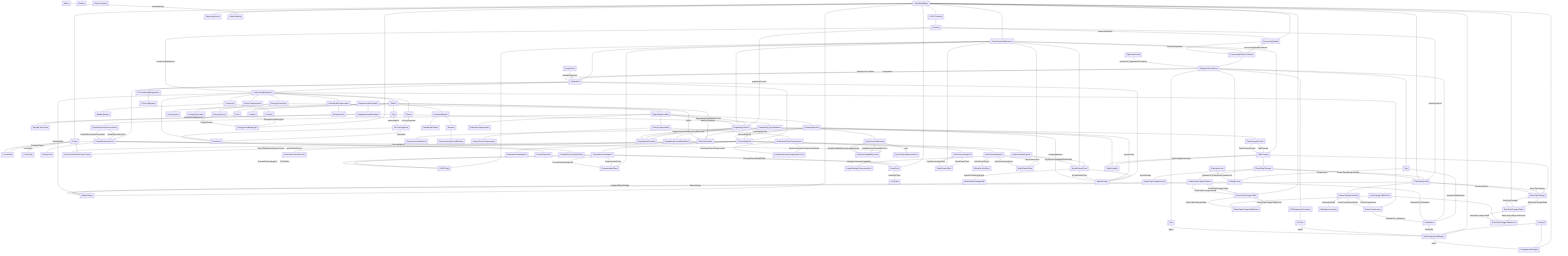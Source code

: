 flowchart TD
dtmi:digitaltwins:ngsi_ld:cim:energy:ACDCTerminal:1@{ shape: subproc, label: "ACDCTerminal"}
click dtmi:digitaltwins:ngsi_ld:cim:energy:ACDCTerminal:1 call getEntity()
dtmi:digitaltwins:ngsi_ld:cim:energy:IdentifiedObject:1 ---  dtmi:digitaltwins:ngsi_ld:cim:energy:ACDCTerminal:1
dtmi:digitaltwins:ngsi_ld:cim:energy:BaseVoltage:1@{ shape: subproc, label: "BaseVoltage"}
click dtmi:digitaltwins:ngsi_ld:cim:energy:BaseVoltage:1 call getEntity()
dtmi:digitaltwins:ngsi_ld:cim:energy:IdentifiedObject:1 ---  dtmi:digitaltwins:ngsi_ld:cim:energy:BaseVoltage:1
dtmi:digitaltwins:ngsi_ld:cim:energy:BasicIntervalSchedule:1@{ shape: subproc, label: "BasicIntervalSchedule"}
click dtmi:digitaltwins:ngsi_ld:cim:energy:BasicIntervalSchedule:1 call getEntity()
dtmi:digitaltwins:ngsi_ld:cim:energy:Bay:1 --- |VoltageLevel| dtmi:digitaltwins:ngsi_ld:cim:energy:VoltageLevel:1
dtmi:digitaltwins:ngsi_ld:cim:energy:Bay:1 --- |memberOfSubstation| dtmi:digitaltwins:ngsi_ld:cim:energy:Substation:1
dtmi:digitaltwins:ngsi_ld:cim:energy:Bay:1@{ shape: subproc, label: "Bay"}
click dtmi:digitaltwins:ngsi_ld:cim:energy:Bay:1 call getEntity()
dtmi:digitaltwins:ngsi_ld:cim:energy:EquipmentContainer:1 ---  dtmi:digitaltwins:ngsi_ld:cim:energy:Bay:1
dtmi:digitaltwins:ngsi_ld:cim:energy:ConductingEquipment:1 --- |BaseVoltage| dtmi:digitaltwins:ngsi_ld:cim:energy:BaseVoltage:1
dtmi:digitaltwins:ngsi_ld:cim:energy:ConductingEquipment:1@{ shape: subproc, label: "ConductingEquipment"}
click dtmi:digitaltwins:ngsi_ld:cim:energy:ConductingEquipment:1 call getEntity()
dtmi:digitaltwins:ngsi_ld:cim:energy:Equipment:1 ---  dtmi:digitaltwins:ngsi_ld:cim:energy:ConductingEquipment:1
dtmi:digitaltwins:ngsi_ld:cim:energy:ConnectivityNode:1 --- |ConnectivityNodeContainer| dtmi:digitaltwins:ngsi_ld:cim:energy:ConnectivityNodeContainer:1
dtmi:digitaltwins:ngsi_ld:cim:energy:ConnectivityNode:1@{ shape: subproc, label: "ConnectivityNode"}
click dtmi:digitaltwins:ngsi_ld:cim:energy:ConnectivityNode:1 call getEntity()
dtmi:digitaltwins:ngsi_ld:cim:energy:IdentifiedObject:1 ---  dtmi:digitaltwins:ngsi_ld:cim:energy:ConnectivityNode:1
dtmi:digitaltwins:ngsi_ld:cim:energy:ConnectivityNodeContainer:1 --- |ConnectivityNodes| dtmi:digitaltwins:ngsi_ld:cim:energy:ConnectivityNode:1
dtmi:digitaltwins:ngsi_ld:cim:energy:ConnectivityNodeContainer:1@{ shape: subproc, label: "ConnectivityNodeContainer"}
click dtmi:digitaltwins:ngsi_ld:cim:energy:ConnectivityNodeContainer:1 call getEntity()
dtmi:digitaltwins:ngsi_ld:cim:energy:PowerSystemResource:1 ---  dtmi:digitaltwins:ngsi_ld:cim:energy:ConnectivityNodeContainer:1
dtmi:digitaltwins:ngsi_ld:cim:energy:Curve:1 --- |CurveDatas| dtmi:digitaltwins:ngsi_ld:cim:energy:CurveData:1
dtmi:digitaltwins:ngsi_ld:cim:energy:Curve:1 --- |curveStyle| dtmi:digitaltwins:ngsi_ld:cim:energy:CurveStyle:1
dtmi:digitaltwins:ngsi_ld:cim:energy:Curve:1@{ shape: subproc, label: "Curve"}
click dtmi:digitaltwins:ngsi_ld:cim:energy:Curve:1 call getEntity()
dtmi:digitaltwins:ngsi_ld:cim:energy:IdentifiedObject:1 ---  dtmi:digitaltwins:ngsi_ld:cim:energy:Curve:1
dtmi:digitaltwins:ngsi_ld:cim:energy:CurveData:1 --- |Curve| dtmi:digitaltwins:ngsi_ld:cim:energy:Curve:1
dtmi:digitaltwins:ngsi_ld:cim:energy:CurveData:1@{ shape: subproc, label: "CurveData"}
click dtmi:digitaltwins:ngsi_ld:cim:energy:CurveData:1 call getEntity()
dtmi:digitaltwins:ngsi_ld:cim:energy:CurveStyle:1@{ shape: subproc, label: "CurveStyle"}
click dtmi:digitaltwins:ngsi_ld:cim:energy:CurveStyle:1 call getEntity()
dtmi:digitaltwins:ngsi_ld:cim:energy:Equipment:1 --- |EquipmentContainer| dtmi:digitaltwins:ngsi_ld:cim:energy:EquipmentContainer:1
dtmi:digitaltwins:ngsi_ld:cim:energy:Equipment:1@{ shape: subproc, label: "Equipment"}
click dtmi:digitaltwins:ngsi_ld:cim:energy:Equipment:1 call getEntity()
dtmi:digitaltwins:ngsi_ld:cim:energy:PowerSystemResource:1 ---  dtmi:digitaltwins:ngsi_ld:cim:energy:Equipment:1
dtmi:digitaltwins:ngsi_ld:cim:energy:EquipmentContainer:1 --- |Equipments| dtmi:digitaltwins:ngsi_ld:cim:energy:Equipment:1
dtmi:digitaltwins:ngsi_ld:cim:energy:EquipmentContainer:1@{ shape: subproc, label: "EquipmentContainer"}
click dtmi:digitaltwins:ngsi_ld:cim:energy:EquipmentContainer:1 call getEntity()
dtmi:digitaltwins:ngsi_ld:cim:energy:ConnectivityNodeContainer:1 ---  dtmi:digitaltwins:ngsi_ld:cim:energy:EquipmentContainer:1
dtmi:digitaltwins:ngsi_ld:cim:energy:GeographicalRegion:1@{ shape: subproc, label: "GeographicalRegion"}
click dtmi:digitaltwins:ngsi_ld:cim:energy:GeographicalRegion:1 call getEntity()
dtmi:digitaltwins:ngsi_ld:cim:energy:IdentifiedObject:1 ---  dtmi:digitaltwins:ngsi_ld:cim:energy:GeographicalRegion:1
dtmi:digitaltwins:ngsi_ld:cim:energy:Location:1 ---  dtmi:digitaltwins:ngsi_ld:cim:energy:GeographicalRegion:1
dtmi:digitaltwins:ngsi_ld:cim:energy:IdentifiedObject:1@{ shape: subproc, label: "IdentifiedObject"}
click dtmi:digitaltwins:ngsi_ld:cim:energy:IdentifiedObject:1 call getEntity()
dtmi:digitaltwins:ngsi_ld:cim:energy:Location:1@{ shape: subproc, label: "Location"}
click dtmi:digitaltwins:ngsi_ld:cim:energy:Location:1 call getEntity()
dtmi:digitaltwins:ngsi_ld:cim:energy:PowerSystemResource:1@{ shape: subproc, label: "PowerSystemResource"}
click dtmi:digitaltwins:ngsi_ld:cim:energy:PowerSystemResource:1 call getEntity()
dtmi:digitaltwins:ngsi_ld:cim:energy:IdentifiedObject:1 ---  dtmi:digitaltwins:ngsi_ld:cim:energy:PowerSystemResource:1
dtmi:digitaltwins:ngsi_ld:cim:energy:RegularIntervalSchedule:1 --- |TimePoints| dtmi:digitaltwins:ngsi_ld:cim:energy:RegularTimePoint:1
dtmi:digitaltwins:ngsi_ld:cim:energy:RegularIntervalSchedule:1@{ shape: subproc, label: "RegularIntervalSchedule"}
click dtmi:digitaltwins:ngsi_ld:cim:energy:RegularIntervalSchedule:1 call getEntity()
dtmi:digitaltwins:ngsi_ld:cim:energy:BasicIntervalSchedule:1 ---  dtmi:digitaltwins:ngsi_ld:cim:energy:RegularIntervalSchedule:1
dtmi:digitaltwins:ngsi_ld:cim:energy:RegularTimePoint:1 --- |IntervalSchedule| dtmi:digitaltwins:ngsi_ld:cim:energy:RegularIntervalSchedule:1
dtmi:digitaltwins:ngsi_ld:cim:energy:RegularTimePoint:1@{ shape: subproc, label: "RegularTimePoint"}
click dtmi:digitaltwins:ngsi_ld:cim:energy:RegularTimePoint:1 call getEntity()
dtmi:digitaltwins:ngsi_ld:cim:energy:ReportingGroup:1@{ shape: subproc, label: "ReportingGroup"}
click dtmi:digitaltwins:ngsi_ld:cim:energy:ReportingGroup:1 call getEntity()
dtmi:digitaltwins:ngsi_ld:cim:energy:IdentifiedObject:1 ---  dtmi:digitaltwins:ngsi_ld:cim:energy:ReportingGroup:1
dtmi:digitaltwins:ngsi_ld:cim:energy:SubGeographicalRegion:1 --- |withIn| dtmi:digitaltwins:ngsi_ld:cim:energy:GeographicalRegion:1
dtmi:digitaltwins:ngsi_ld:cim:energy:SubGeographicalRegion:1@{ shape: subproc, label: "SubGeographicalRegion"}
click dtmi:digitaltwins:ngsi_ld:cim:energy:SubGeographicalRegion:1 call getEntity()
dtmi:digitaltwins:ngsi_ld:cim:energy:IdentifiedObject:1 ---  dtmi:digitaltwins:ngsi_ld:cim:energy:SubGeographicalRegion:1
dtmi:digitaltwins:ngsi_ld:cim:energy:Location:1 ---  dtmi:digitaltwins:ngsi_ld:cim:energy:SubGeographicalRegion:1
dtmi:digitaltwins:ngsi_ld:cim:energy:Substation:1 --- |locatedAt| dtmi:digitaltwins:ngsi_ld:cim:energy:SubGeographicalRegion:1
dtmi:digitaltwins:ngsi_ld:cim:energy:Substation:1@{ shape: subproc, label: "Substation"}
click dtmi:digitaltwins:ngsi_ld:cim:energy:Substation:1 call getEntity()
dtmi:digitaltwins:ngsi_ld:cim:energy:EquipmentContainer:1 ---  dtmi:digitaltwins:ngsi_ld:cim:energy:Substation:1
dtmi:digitaltwins:ngsi_ld:cim:energy:Terminal:1 --- |conductingEquipment| dtmi:digitaltwins:ngsi_ld:cim:energy:ConductingEquipment:1
dtmi:digitaltwins:ngsi_ld:cim:energy:Terminal:1 --- |connectivityNode| dtmi:digitaltwins:ngsi_ld:cim:energy:ConnectivityNode:1
dtmi:digitaltwins:ngsi_ld:cim:energy:Terminal:1 --- |regulatingControl| dtmi:digitaltwins:ngsi_ld:cim:energy:RegulatingControl:1
dtmi:digitaltwins:ngsi_ld:cim:energy:Terminal:1 --- |transformerEnd| dtmi:digitaltwins:ngsi_ld:cim:energy:TransformerEnd:1
dtmi:digitaltwins:ngsi_ld:cim:energy:Terminal:1@{ shape: subproc, label: "Terminal"}
click dtmi:digitaltwins:ngsi_ld:cim:energy:Terminal:1 call getEntity()
dtmi:digitaltwins:ngsi_ld:cim:energy:ACDCTerminal:1 ---  dtmi:digitaltwins:ngsi_ld:cim:energy:Terminal:1
dtmi:digitaltwins:ngsi_ld:cim:energy:VoltageLevel:1 --- |assignedBaseVoltage| dtmi:digitaltwins:ngsi_ld:cim:energy:BaseVoltage:1
dtmi:digitaltwins:ngsi_ld:cim:energy:VoltageLevel:1 --- |MemberOf_Substation| dtmi:digitaltwins:ngsi_ld:cim:energy:Substation:1
dtmi:digitaltwins:ngsi_ld:cim:energy:VoltageLevel:1@{ shape: subproc, label: "VoltageLevel"}
click dtmi:digitaltwins:ngsi_ld:cim:energy:VoltageLevel:1 call getEntity()
dtmi:digitaltwins:ngsi_ld:cim:energy:EquipmentContainer:1 ---  dtmi:digitaltwins:ngsi_ld:cim:energy:VoltageLevel:1
dtmi:digitaltwins:ngsi_ld:cim:energy:BatteryUnit:1@{ shape: subproc, label: "BatteryUnit"}
click dtmi:digitaltwins:ngsi_ld:cim:energy:BatteryUnit:1 call getEntity()
dtmi:digitaltwins:ngsi_ld:cim:energy:PowerElectronicsUnit:1 ---  dtmi:digitaltwins:ngsi_ld:cim:energy:BatteryUnit:1
dtmi:digitaltwins:ngsi_ld:cim:energy:CAESPlant:1 --- |ThermalGeneratingUnit| dtmi:digitaltwins:ngsi_ld:cim:energy:ThermalGeneratingUnit:1
dtmi:digitaltwins:ngsi_ld:cim:energy:CAESPlant:1@{ shape: subproc, label: "CAESPlant"}
click dtmi:digitaltwins:ngsi_ld:cim:energy:CAESPlant:1 call getEntity()
dtmi:digitaltwins:ngsi_ld:cim:energy:PowerSystemResource:1 ---  dtmi:digitaltwins:ngsi_ld:cim:energy:CAESPlant:1
dtmi:digitaltwins:ngsi_ld:cim:energy:CogenerationPlant:1 --- |ThermalGeneratingUnits| dtmi:digitaltwins:ngsi_ld:cim:energy:ThermalGeneratingUnit:1
dtmi:digitaltwins:ngsi_ld:cim:energy:CogenerationPlant:1@{ shape: subproc, label: "CogenerationPlant"}
click dtmi:digitaltwins:ngsi_ld:cim:energy:CogenerationPlant:1 call getEntity()
dtmi:digitaltwins:ngsi_ld:cim:energy:PowerSystemResource:1 ---  dtmi:digitaltwins:ngsi_ld:cim:energy:CogenerationPlant:1
dtmi:digitaltwins:ngsi_ld:cim:energy:FossilFuel:1 --- |ThermalGeneratingUnit| dtmi:digitaltwins:ngsi_ld:cim:energy:ThermalGeneratingUnit:1
dtmi:digitaltwins:ngsi_ld:cim:energy:FossilFuel:1 --- |fossilFuelType| dtmi:digitaltwins:ngsi_ld:cim:energy:FuelType:1
dtmi:digitaltwins:ngsi_ld:cim:energy:FossilFuel:1@{ shape: subproc, label: "FossilFuel"}
click dtmi:digitaltwins:ngsi_ld:cim:energy:FossilFuel:1 call getEntity()
dtmi:digitaltwins:ngsi_ld:cim:energy:IdentifiedObject:1 ---  dtmi:digitaltwins:ngsi_ld:cim:energy:FossilFuel:1
dtmi:digitaltwins:ngsi_ld:cim:energy:FuelType:1@{ shape: subproc, label: "FuelType"}
click dtmi:digitaltwins:ngsi_ld:cim:energy:FuelType:1 call getEntity()
dtmi:digitaltwins:ngsi_ld:cim:energy:GeneratingUnit:1 --- |GrossToNetActivePowerCurves| dtmi:digitaltwins:ngsi_ld:cim:energy:GrossToNetActivePowerCurve:1
dtmi:digitaltwins:ngsi_ld:cim:energy:GeneratingUnit:1 --- |RotatingMachine| dtmi:digitaltwins:ngsi_ld:cim:energy:RotatingMachine:1
dtmi:digitaltwins:ngsi_ld:cim:energy:GeneratingUnit:1 --- |genControlSource| dtmi:digitaltwins:ngsi_ld:cim:energy:GeneratorControlSource:1
dtmi:digitaltwins:ngsi_ld:cim:energy:GeneratingUnit:1@{ shape: subproc, label: "GeneratingUnit"}
click dtmi:digitaltwins:ngsi_ld:cim:energy:GeneratingUnit:1 call getEntity()
dtmi:digitaltwins:ngsi_ld:cim:energy:Equipment:1 ---  dtmi:digitaltwins:ngsi_ld:cim:energy:GeneratingUnit:1
dtmi:digitaltwins:ngsi_ld:cim:energy:GeneratorControlSource:1@{ shape: subproc, label: "GeneratorControlSource"}
click dtmi:digitaltwins:ngsi_ld:cim:energy:GeneratorControlSource:1 call getEntity()
dtmi:digitaltwins:ngsi_ld:cim:energy:GrossToNetActivePowerCurve:1 --- |GeneratingUnit| dtmi:digitaltwins:ngsi_ld:cim:energy:GeneratingUnit:1
dtmi:digitaltwins:ngsi_ld:cim:energy:GrossToNetActivePowerCurve:1@{ shape: subproc, label: "GrossToNetActivePowerCurve"}
click dtmi:digitaltwins:ngsi_ld:cim:energy:GrossToNetActivePowerCurve:1 call getEntity()
dtmi:digitaltwins:ngsi_ld:cim:energy:Curve:1 ---  dtmi:digitaltwins:ngsi_ld:cim:energy:GrossToNetActivePowerCurve:1
dtmi:digitaltwins:ngsi_ld:cim:energy:HydroEnergyConversionKind:1@{ shape: subproc, label: "HydroEnergyConversionKind"}
click dtmi:digitaltwins:ngsi_ld:cim:energy:HydroEnergyConversionKind:1 call getEntity()
dtmi:digitaltwins:ngsi_ld:cim:energy:HydroGeneratingUnit:1 --- |HydroPowerPlant| dtmi:digitaltwins:ngsi_ld:cim:energy:HydroPowerPlant:1
dtmi:digitaltwins:ngsi_ld:cim:energy:HydroGeneratingUnit:1 --- |energyConversionCapability| dtmi:digitaltwins:ngsi_ld:cim:energy:HydroEnergyConversionKind:1
dtmi:digitaltwins:ngsi_ld:cim:energy:HydroGeneratingUnit:1@{ shape: subproc, label: "HydroGeneratingUnit"}
click dtmi:digitaltwins:ngsi_ld:cim:energy:HydroGeneratingUnit:1 call getEntity()
dtmi:digitaltwins:ngsi_ld:cim:energy:GeneratingUnit:1 ---  dtmi:digitaltwins:ngsi_ld:cim:energy:HydroGeneratingUnit:1
dtmi:digitaltwins:ngsi_ld:cim:energy:HydroPlantStorageKind:1@{ shape: subproc, label: "HydroPlantStorageKind"}
click dtmi:digitaltwins:ngsi_ld:cim:energy:HydroPlantStorageKind:1 call getEntity()
dtmi:digitaltwins:ngsi_ld:cim:energy:HydroPowerPlant:1 --- |HydroGeneratingUnits| dtmi:digitaltwins:ngsi_ld:cim:energy:HydroGeneratingUnit:1
dtmi:digitaltwins:ngsi_ld:cim:energy:HydroPowerPlant:1 --- |HydroPumps| dtmi:digitaltwins:ngsi_ld:cim:energy:HydroPump:1
dtmi:digitaltwins:ngsi_ld:cim:energy:HydroPowerPlant:1 --- |hydroPlantStorageType| dtmi:digitaltwins:ngsi_ld:cim:energy:HydroPlantStorageKind:1
dtmi:digitaltwins:ngsi_ld:cim:energy:HydroPowerPlant:1@{ shape: subproc, label: "HydroPowerPlant"}
click dtmi:digitaltwins:ngsi_ld:cim:energy:HydroPowerPlant:1 call getEntity()
dtmi:digitaltwins:ngsi_ld:cim:energy:PowerSystemResource:1 ---  dtmi:digitaltwins:ngsi_ld:cim:energy:HydroPowerPlant:1
dtmi:digitaltwins:ngsi_ld:cim:energy:HydroPump:1 --- |HydroPowerPlant| dtmi:digitaltwins:ngsi_ld:cim:energy:HydroPowerPlant:1
dtmi:digitaltwins:ngsi_ld:cim:energy:HydroPump:1 --- |RotatingMachine| dtmi:digitaltwins:ngsi_ld:cim:energy:RotatingMachine:1
dtmi:digitaltwins:ngsi_ld:cim:energy:HydroPump:1@{ shape: subproc, label: "HydroPump"}
click dtmi:digitaltwins:ngsi_ld:cim:energy:HydroPump:1 call getEntity()
dtmi:digitaltwins:ngsi_ld:cim:energy:Equipment:1 ---  dtmi:digitaltwins:ngsi_ld:cim:energy:HydroPump:1
dtmi:digitaltwins:ngsi_ld:cim:energy:NuclearGeneratingUnit:1@{ shape: subproc, label: "NuclearGeneratingUnit"}
click dtmi:digitaltwins:ngsi_ld:cim:energy:NuclearGeneratingUnit:1 call getEntity()
dtmi:digitaltwins:ngsi_ld:cim:energy:GeneratingUnit:1 ---  dtmi:digitaltwins:ngsi_ld:cim:energy:NuclearGeneratingUnit:1
dtmi:digitaltwins:ngsi_ld:cim:energy:PhotoVoltaicUnit:1@{ shape: subproc, label: "PhotoVoltaicUnit"}
click dtmi:digitaltwins:ngsi_ld:cim:energy:PhotoVoltaicUnit:1 call getEntity()
dtmi:digitaltwins:ngsi_ld:cim:energy:PowerElectronicsUnit:1 ---  dtmi:digitaltwins:ngsi_ld:cim:energy:PhotoVoltaicUnit:1
dtmi:digitaltwins:ngsi_ld:cim:energy:PowerElectronicsUnit:1 --- |PowerElectronicsConnection| dtmi:digitaltwins:ngsi_ld:cim:energy:PowerElectronicsConnection:1
dtmi:digitaltwins:ngsi_ld:cim:energy:PowerElectronicsUnit:1@{ shape: subproc, label: "PowerElectronicsUnit"}
click dtmi:digitaltwins:ngsi_ld:cim:energy:PowerElectronicsUnit:1 call getEntity()
dtmi:digitaltwins:ngsi_ld:cim:energy:Equipment:1 ---  dtmi:digitaltwins:ngsi_ld:cim:energy:PowerElectronicsUnit:1
dtmi:digitaltwins:ngsi_ld:cim:energy:PowerElectronicsWindUnit:1@{ shape: subproc, label: "PowerElectronicsWindUnit"}
click dtmi:digitaltwins:ngsi_ld:cim:energy:PowerElectronicsWindUnit:1 call getEntity()
dtmi:digitaltwins:ngsi_ld:cim:energy:PowerElectronicsUnit:1 ---  dtmi:digitaltwins:ngsi_ld:cim:energy:PowerElectronicsWindUnit:1
dtmi:digitaltwins:ngsi_ld:cim:energy:SolarGeneratingUnit:1 --- |SolarPowerPlant| dtmi:digitaltwins:ngsi_ld:cim:energy:SolarPowerPlant:1
dtmi:digitaltwins:ngsi_ld:cim:energy:SolarGeneratingUnit:1@{ shape: subproc, label: "SolarGeneratingUnit"}
click dtmi:digitaltwins:ngsi_ld:cim:energy:SolarGeneratingUnit:1 call getEntity()
dtmi:digitaltwins:ngsi_ld:cim:energy:GeneratingUnit:1 ---  dtmi:digitaltwins:ngsi_ld:cim:energy:SolarGeneratingUnit:1
dtmi:digitaltwins:ngsi_ld:cim:energy:SolarPowerPlant:1 --- |SolarGeneratingUnits| dtmi:digitaltwins:ngsi_ld:cim:energy:SolarGeneratingUnit:1
dtmi:digitaltwins:ngsi_ld:cim:energy:SolarPowerPlant:1@{ shape: subproc, label: "SolarPowerPlant"}
click dtmi:digitaltwins:ngsi_ld:cim:energy:SolarPowerPlant:1 call getEntity()
dtmi:digitaltwins:ngsi_ld:cim:energy:PowerSystemResource:1 ---  dtmi:digitaltwins:ngsi_ld:cim:energy:SolarPowerPlant:1
dtmi:digitaltwins:ngsi_ld:cim:energy:ThermalGeneratingUnit:1 --- |CAESPlant| dtmi:digitaltwins:ngsi_ld:cim:energy:CAESPlant:1
dtmi:digitaltwins:ngsi_ld:cim:energy:ThermalGeneratingUnit:1 --- |CogenerationPlant| dtmi:digitaltwins:ngsi_ld:cim:energy:CogenerationPlant:1
dtmi:digitaltwins:ngsi_ld:cim:energy:ThermalGeneratingUnit:1 --- |FossilFuels| dtmi:digitaltwins:ngsi_ld:cim:energy:FossilFuel:1
dtmi:digitaltwins:ngsi_ld:cim:energy:ThermalGeneratingUnit:1@{ shape: subproc, label: "ThermalGeneratingUnit"}
click dtmi:digitaltwins:ngsi_ld:cim:energy:ThermalGeneratingUnit:1 call getEntity()
dtmi:digitaltwins:ngsi_ld:cim:energy:GeneratingUnit:1 ---  dtmi:digitaltwins:ngsi_ld:cim:energy:ThermalGeneratingUnit:1
dtmi:digitaltwins:ngsi_ld:cim:energy:WindGenUnitKind:1@{ shape: subproc, label: "WindGenUnitKind"}
click dtmi:digitaltwins:ngsi_ld:cim:energy:WindGenUnitKind:1 call getEntity()
dtmi:digitaltwins:ngsi_ld:cim:energy:WindGeneratingUnit:1 --- |windGenUnitType| dtmi:digitaltwins:ngsi_ld:cim:energy:WindGenUnitKind:1
dtmi:digitaltwins:ngsi_ld:cim:energy:WindGeneratingUnit:1 --- |WindPowerPlant| dtmi:digitaltwins:ngsi_ld:cim:energy:WindPowerPlant:1
dtmi:digitaltwins:ngsi_ld:cim:energy:WindGeneratingUnit:1@{ shape: subproc, label: "WindGeneratingUnit"}
click dtmi:digitaltwins:ngsi_ld:cim:energy:WindGeneratingUnit:1 call getEntity()
dtmi:digitaltwins:ngsi_ld:cim:energy:GeneratingUnit:1 ---  dtmi:digitaltwins:ngsi_ld:cim:energy:WindGeneratingUnit:1
dtmi:digitaltwins:ngsi_ld:cim:energy:WindPowerPlant:1 --- |WindGeneratingUnits| dtmi:digitaltwins:ngsi_ld:cim:energy:WindGeneratingUnit:1
dtmi:digitaltwins:ngsi_ld:cim:energy:WindPowerPlant:1@{ shape: subproc, label: "WindPowerPlant"}
click dtmi:digitaltwins:ngsi_ld:cim:energy:WindPowerPlant:1 call getEntity()
dtmi:digitaltwins:ngsi_ld:cim:energy:PowerSystemResource:1 ---  dtmi:digitaltwins:ngsi_ld:cim:energy:WindPowerPlant:1
dtmi:igitaltwins:cim:energy:Battery:1@{ shape: subproc, label: "Battery"}
click dtmi:igitaltwins:cim:energy:Battery:1 call getEntity()
dtmi:digitaltwins:ngsi_ld:cim:energy:ElectricVehicle:1@{ shape: subproc, label: "ElectricVehicle"}
click dtmi:digitaltwins:ngsi_ld:cim:energy:ElectricVehicle:1 call getEntity()
dtmi:digitaltwins:ngsi_ld:cim:energy:EquivalentLoad:1 --- |memberOf_EquipmentContainer| dtmi:digitaltwins:ngsi_ld:cim:energy:EquipmentContainer:1
dtmi:digitaltwins:ngsi_ld:cim:energy:EquivalentLoad:1@{ shape: subproc, label: "EquivalentLoad"}
click dtmi:digitaltwins:ngsi_ld:cim:energy:EquivalentLoad:1 call getEntity()
dtmi:digitaltwins:ngsi_ld:cim:energy:Meter:1 --- |meterReading| dtmi:digitaltwins:ngsi_ld:cim:energy:MeterReading:1
dtmi:digitaltwins:ngsi_ld:cim:energy:Meter:1@{ shape: subproc, label: "Meter"}
click dtmi:digitaltwins:ngsi_ld:cim:energy:Meter:1 call getEntity()
dtmi:digitaltwins:ngsi_ld:cim:energy:MeterReading:1@{ shape: subproc, label: "MeterReading"}
click dtmi:digitaltwins:ngsi_ld:cim:energy:MeterReading:1 call getEntity()
dtmi:digitaltwins:ngsi_ld:cim:energy:IdentifiedObject:1 ---  dtmi:digitaltwins:ngsi_ld:cim:energy:MeterReading:1
dtmi:digitaltwins:ngsi_ld:cim:energy:UsagePoint:1 --- |relatedEquipment| dtmi:digitaltwins:ngsi_ld:cim:energy:Equipment:1
dtmi:digitaltwins:ngsi_ld:cim:energy:UsagePoint:1@{ shape: subproc, label: "UsagePoint"}
click dtmi:digitaltwins:ngsi_ld:cim:energy:UsagePoint:1 call getEntity()
dtmi:digitaltwins:ngsi_ld:cim:energy:CustomerLoad:1 --- |MemberOf_EquipmentContainerVL| dtmi:digitaltwins:ngsi_ld:cim:energy:VoltageLevel:1
dtmi:digitaltwins:ngsi_ld:cim:energy:CustomerLoad:1@{ shape: subproc, label: "CustomerLoad"}
click dtmi:digitaltwins:ngsi_ld:cim:energy:CustomerLoad:1 call getEntity()
dtmi:digitaltwins:ngsi_ld:cim:energy:ACLineSegment:1 --- |Conductor| dtmi:digitaltwins:ngsi_ld:cim:energy:Conductor:1
dtmi:digitaltwins:ngsi_ld:cim:energy:ACLineSegment:1@{ shape: subproc, label: "ACLineSegment"}
click dtmi:digitaltwins:ngsi_ld:cim:energy:ACLineSegment:1 call getEntity()
dtmi:digitaltwins:ngsi_ld:cim:energy:Conductor:1 ---  dtmi:digitaltwins:ngsi_ld:cim:energy:ACLineSegment:1
dtmi:digitaltwins:ngsi_ld:cim:energy:AsynchronousMachine:1@{ shape: subproc, label: "AsynchronousMachine"}
click dtmi:digitaltwins:ngsi_ld:cim:energy:AsynchronousMachine:1 call getEntity()
dtmi:digitaltwins:ngsi_ld:cim:energy:RotatingMachine:1 ---  dtmi:digitaltwins:ngsi_ld:cim:energy:AsynchronousMachine:1
dtmi:digitaltwins:ngsi_ld:cim:energy:Breaker:1@{ shape: subproc, label: "Breaker"}
click dtmi:digitaltwins:ngsi_ld:cim:energy:Breaker:1 call getEntity()
dtmi:digitaltwins:ngsi_ld:cim:energy:ProtectedSwitch:1 ---  dtmi:digitaltwins:ngsi_ld:cim:energy:Breaker:1
dtmi:digitaltwins:ngsi_ld:cim:energy:BusbarSection:1@{ shape: subproc, label: "BusbarSection"}
click dtmi:digitaltwins:ngsi_ld:cim:energy:BusbarSection:1 call getEntity()
dtmi:digitaltwins:ngsi_ld:cim:energy:Connector:1 ---  dtmi:digitaltwins:ngsi_ld:cim:energy:BusbarSection:1
dtmi:digitaltwins:ngsi_ld:cim:energy:Clamp:1 --- |ACLineSegment| dtmi:digitaltwins:ngsi_ld:cim:energy:ACLineSegment:1
dtmi:digitaltwins:ngsi_ld:cim:energy:Clamp:1@{ shape: subproc, label: "Clamp"}
click dtmi:digitaltwins:ngsi_ld:cim:energy:Clamp:1 call getEntity()
dtmi:digitaltwins:ngsi_ld:cim:energy:ConductingEquipment:1 ---  dtmi:digitaltwins:ngsi_ld:cim:energy:Clamp:1
dtmi:digitaltwins:ngsi_ld:cim:energy:Conductor:1@{ shape: subproc, label: "Conductor"}
click dtmi:digitaltwins:ngsi_ld:cim:energy:Conductor:1 call getEntity()
dtmi:digitaltwins:ngsi_ld:cim:energy:ConductingEquipment:1 ---  dtmi:digitaltwins:ngsi_ld:cim:energy:Conductor:1
dtmi:digitaltwins:ngsi_ld:cim:energy:Connector:1@{ shape: subproc, label: "Connector"}
click dtmi:digitaltwins:ngsi_ld:cim:energy:Connector:1 call getEntity()
dtmi:digitaltwins:ngsi_ld:cim:energy:ConductingEquipment:1 ---  dtmi:digitaltwins:ngsi_ld:cim:energy:Connector:1
dtmi:digitaltwins:ngsi_ld:cim:energy:Cut:1 --- |associatedTo| dtmi:digitaltwins:ngsi_ld:cim:energy:ACLineSegment:1
dtmi:digitaltwins:ngsi_ld:cim:energy:Cut:1@{ shape: subproc, label: "Cut"}
click dtmi:digitaltwins:ngsi_ld:cim:energy:Cut:1 call getEntity()
dtmi:digitaltwins:ngsi_ld:cim:energy:Switch:1 ---  dtmi:digitaltwins:ngsi_ld:cim:energy:Cut:1
dtmi:digitaltwins:ngsi_ld:cim:energy:DCConductingEquipment:1@{ shape: subproc, label: "DCConductingEquipment"}
click dtmi:digitaltwins:ngsi_ld:cim:energy:DCConductingEquipment:1 call getEntity()
dtmi:digitaltwins:ngsi_ld:cim:energy:Equipment:1 ---  dtmi:digitaltwins:ngsi_ld:cim:energy:DCConductingEquipment:1
dtmi:digitaltwins:ngsi_ld:cim:energy:DCEquipmentContainer:1@{ shape: subproc, label: "DCEquipmentContainer"}
click dtmi:digitaltwins:ngsi_ld:cim:energy:DCEquipmentContainer:1 call getEntity()
dtmi:digitaltwins:ngsi_ld:cim:energy:EquipmentContainer:1 ---  dtmi:digitaltwins:ngsi_ld:cim:energy:DCEquipmentContainer:1
dtmi:digitaltwins:ngsi_ld:cim:energy:DCLine:1 --- |region| dtmi:digitaltwins:ngsi_ld:cim:energy:SubGeographicalRegion:1
dtmi:digitaltwins:ngsi_ld:cim:energy:DCLine:1@{ shape: subproc, label: "DCLine"}
click dtmi:digitaltwins:ngsi_ld:cim:energy:DCLine:1 call getEntity()
dtmi:digitaltwins:ngsi_ld:cim:energy:DCEquipmentContainer:1 ---  dtmi:digitaltwins:ngsi_ld:cim:energy:DCLine:1
dtmi:digitaltwins:ngsi_ld:cim:energy:DCLineSegment:1@{ shape: subproc, label: "DCLineSegment"}
click dtmi:digitaltwins:ngsi_ld:cim:energy:DCLineSegment:1 call getEntity()
dtmi:digitaltwins:ngsi_ld:cim:energy:DCConductingEquipment:1 ---  dtmi:digitaltwins:ngsi_ld:cim:energy:DCLineSegment:1
dtmi:digitaltwins:ngsi_ld:cim:energy:DisconnectingCircuitBreaker:1@{ shape: subproc, label: "DisconnectingCircuitBreaker"}
click dtmi:digitaltwins:ngsi_ld:cim:energy:DisconnectingCircuitBreaker:1 call getEntity()
dtmi:digitaltwins:ngsi_ld:cim:energy:Breaker:1 ---  dtmi:digitaltwins:ngsi_ld:cim:energy:DisconnectingCircuitBreaker:1
dtmi:digitaltwins:ngsi_ld:cim:energy:Disconnector:1@{ shape: subproc, label: "Disconnector"}
click dtmi:digitaltwins:ngsi_ld:cim:energy:Disconnector:1 call getEntity()
dtmi:digitaltwins:ngsi_ld:cim:energy:Switch:1 ---  dtmi:digitaltwins:ngsi_ld:cim:energy:Disconnector:1
dtmi:digitaltwins:ngsi_ld:cim:energy:EarthFaultCompensator:1@{ shape: subproc, label: "EarthFaultCompensator"}
click dtmi:digitaltwins:ngsi_ld:cim:energy:EarthFaultCompensator:1 call getEntity()
dtmi:digitaltwins:ngsi_ld:cim:energy:ConductingEquipment:1 ---  dtmi:digitaltwins:ngsi_ld:cim:energy:EarthFaultCompensator:1
dtmi:digitaltwins:ngsi_ld:cim:energy:EnergyConnection:1@{ shape: subproc, label: "EnergyConnection"}
click dtmi:digitaltwins:ngsi_ld:cim:energy:EnergyConnection:1 call getEntity()
dtmi:digitaltwins:ngsi_ld:cim:energy:ConductingEquipment:1 ---  dtmi:digitaltwins:ngsi_ld:cim:energy:EnergyConnection:1
dtmi:digitaltwins:ngsi_ld:cim:energy:EnergyConsumer:1@{ shape: subproc, label: "EnergyConsumer"}
click dtmi:digitaltwins:ngsi_ld:cim:energy:EnergyConsumer:1 call getEntity()
dtmi:digitaltwins:ngsi_ld:cim:energy:EnergyConnection:1 ---  dtmi:digitaltwins:ngsi_ld:cim:energy:EnergyConsumer:1
dtmi:digitaltwins:ngsi_ld:cim:energy:EnergySchedulingType:1 --- |EnergySource| dtmi:digitaltwins:ngsi_ld:cim:energy:EnergySource:1
dtmi:digitaltwins:ngsi_ld:cim:energy:EnergySchedulingType:1@{ shape: subproc, label: "EnergySchedulingType"}
click dtmi:digitaltwins:ngsi_ld:cim:energy:EnergySchedulingType:1 call getEntity()
dtmi:digitaltwins:ngsi_ld:cim:energy:IdentifiedObject:1 ---  dtmi:digitaltwins:ngsi_ld:cim:energy:EnergySchedulingType:1
dtmi:digitaltwins:ngsi_ld:cim:energy:EnergySource:1 --- |EnergySchedulingType| dtmi:digitaltwins:ngsi_ld:cim:energy:EnergySchedulingType:1
dtmi:digitaltwins:ngsi_ld:cim:energy:EnergySource:1@{ shape: subproc, label: "EnergySource"}
click dtmi:digitaltwins:ngsi_ld:cim:energy:EnergySource:1 call getEntity()
dtmi:digitaltwins:ngsi_ld:cim:energy:EnergyConnection:1 ---  dtmi:digitaltwins:ngsi_ld:cim:energy:EnergySource:1
dtmi:digitaltwins:ngsi_ld:cim:energy:Fuse:1@{ shape: subproc, label: "Fuse"}
click dtmi:digitaltwins:ngsi_ld:cim:energy:Fuse:1 call getEntity()
dtmi:digitaltwins:ngsi_ld:cim:energy:Switch:1 ---  dtmi:digitaltwins:ngsi_ld:cim:energy:Fuse:1
dtmi:digitaltwins:ngsi_ld:cim:energy:Jumper:1@{ shape: subproc, label: "Jumper"}
click dtmi:digitaltwins:ngsi_ld:cim:energy:Jumper:1 call getEntity()
dtmi:digitaltwins:ngsi_ld:cim:energy:Switch:1 ---  dtmi:digitaltwins:ngsi_ld:cim:energy:Jumper:1
dtmi:digitaltwins:ngsi_ld:cim:energy:Junction:1@{ shape: subproc, label: "Junction"}
click dtmi:digitaltwins:ngsi_ld:cim:energy:Junction:1 call getEntity()
dtmi:digitaltwins:ngsi_ld:cim:energy:Connector:1 ---  dtmi:digitaltwins:ngsi_ld:cim:energy:Junction:1
dtmi:digitaltwins:ngsi_ld:cim:energy:Line:1 --- |region| dtmi:digitaltwins:ngsi_ld:cim:energy:SubGeographicalRegion:1
dtmi:digitaltwins:ngsi_ld:cim:energy:Line:1@{ shape: subproc, label: "Line"}
click dtmi:digitaltwins:ngsi_ld:cim:energy:Line:1 call getEntity()
dtmi:digitaltwins:ngsi_ld:cim:energy:EquipmentContainer:1 ---  dtmi:digitaltwins:ngsi_ld:cim:energy:Line:1
dtmi:digitaltwins:ngsi_ld:cim:energy:LinearShuntCompensator:1@{ shape: subproc, label: "LinearShuntCompensator"}
click dtmi:digitaltwins:ngsi_ld:cim:energy:LinearShuntCompensator:1 call getEntity()
dtmi:digitaltwins:ngsi_ld:cim:energy:ShuntCompensator:1 ---  dtmi:digitaltwins:ngsi_ld:cim:energy:LinearShuntCompensator:1
dtmi:digitaltwins:ngsi_ld:cim:energy:LoadBreakSwitch:1@{ shape: subproc, label: "LoadBreakSwitch"}
click dtmi:digitaltwins:ngsi_ld:cim:energy:LoadBreakSwitch:1 call getEntity()
dtmi:digitaltwins:ngsi_ld:cim:energy:ProtectedSwitch:1 ---  dtmi:digitaltwins:ngsi_ld:cim:energy:LoadBreakSwitch:1
dtmi:digitaltwins:ngsi_ld:cim:energy:NonlinearShuntCompensator:1 --- |NonlinearShuntCompensatorPoints| dtmi:digitaltwins:ngsi_ld:cim:energy:NonlinearShuntCompensatorPoint:1
dtmi:digitaltwins:ngsi_ld:cim:energy:NonlinearShuntCompensator:1@{ shape: subproc, label: "NonlinearShuntCompensator"}
click dtmi:digitaltwins:ngsi_ld:cim:energy:NonlinearShuntCompensator:1 call getEntity()
dtmi:digitaltwins:ngsi_ld:cim:energy:ShuntCompensator:1 ---  dtmi:digitaltwins:ngsi_ld:cim:energy:NonlinearShuntCompensator:1
dtmi:digitaltwins:ngsi_ld:cim:energy:NonlinearShuntCompensatorPoint:1 --- |NonlinearShuntCompensator| dtmi:digitaltwins:ngsi_ld:cim:energy:NonlinearShuntCompensator:1
dtmi:digitaltwins:ngsi_ld:cim:energy:NonlinearShuntCompensatorPoint:1@{ shape: subproc, label: "NonlinearShuntCompensatorPoint"}
click dtmi:digitaltwins:ngsi_ld:cim:energy:NonlinearShuntCompensatorPoint:1 call getEntity()
dtmi:digitaltwins:ngsi_ld:cim:energy:PetersenCoil:1@{ shape: subproc, label: "PetersenCoil"}
click dtmi:digitaltwins:ngsi_ld:cim:energy:PetersenCoil:1 call getEntity()
dtmi:digitaltwins:ngsi_ld:cim:energy:EarthFaultCompensator:1 ---  dtmi:digitaltwins:ngsi_ld:cim:energy:PetersenCoil:1
dtmi:digitaltwins:ngsi_ld:cim:energy:PhaseTapChanger:1 --- |TransformerEnd| dtmi:digitaltwins:ngsi_ld:cim:energy:TransformerEnd:1
dtmi:digitaltwins:ngsi_ld:cim:energy:PhaseTapChanger:1@{ shape: subproc, label: "PhaseTapChanger"}
click dtmi:digitaltwins:ngsi_ld:cim:energy:PhaseTapChanger:1 call getEntity()
dtmi:digitaltwins:ngsi_ld:cim:energy:TapChanger:1 ---  dtmi:digitaltwins:ngsi_ld:cim:energy:PhaseTapChanger:1
dtmi:digitaltwins:ngsi_ld:cim:energy:PhaseTapChangerLinear:1@{ shape: subproc, label: "PhaseTapChangerLinear"}
click dtmi:digitaltwins:ngsi_ld:cim:energy:PhaseTapChangerLinear:1 call getEntity()
dtmi:digitaltwins:ngsi_ld:cim:energy:PhaseTapChanger:1 ---  dtmi:digitaltwins:ngsi_ld:cim:energy:PhaseTapChangerLinear:1
dtmi:digitaltwins:ngsi_ld:cim:energy:PhaseTapChangerTable:1 --- |PhaseTapChangerTablePoint| dtmi:digitaltwins:ngsi_ld:cim:energy:PhaseTapChangerTablePoint:1
dtmi:digitaltwins:ngsi_ld:cim:energy:PhaseTapChangerTable:1 --- |PhaseTapChangerTabular| dtmi:digitaltwins:ngsi_ld:cim:energy:PhaseTapChangerTabular:1
dtmi:digitaltwins:ngsi_ld:cim:energy:PhaseTapChangerTable:1@{ shape: subproc, label: "PhaseTapChangerTable"}
click dtmi:digitaltwins:ngsi_ld:cim:energy:PhaseTapChangerTable:1 call getEntity()
dtmi:digitaltwins:ngsi_ld:cim:energy:IdentifiedObject:1 ---  dtmi:digitaltwins:ngsi_ld:cim:energy:PhaseTapChangerTable:1
dtmi:digitaltwins:ngsi_ld:cim:energy:PhaseTapChangerTablePoint:1 --- |PhaseTapChangerTable| dtmi:digitaltwins:ngsi_ld:cim:energy:PhaseTapChangerTable:1
dtmi:digitaltwins:ngsi_ld:cim:energy:PhaseTapChangerTablePoint:1@{ shape: subproc, label: "PhaseTapChangerTablePoint"}
click dtmi:digitaltwins:ngsi_ld:cim:energy:PhaseTapChangerTablePoint:1 call getEntity()
dtmi:digitaltwins:ngsi_ld:cim:energy:TapChangerTablePoint:1 ---  dtmi:digitaltwins:ngsi_ld:cim:energy:PhaseTapChangerTablePoint:1
dtmi:digitaltwins:ngsi_ld:cim:energy:PhaseTapChangerTabular:1 --- |PhaseTapChangerTable| dtmi:digitaltwins:ngsi_ld:cim:energy:PhaseTapChangerTable:1
dtmi:digitaltwins:ngsi_ld:cim:energy:PhaseTapChangerTabular:1@{ shape: subproc, label: "PhaseTapChangerTabular"}
click dtmi:digitaltwins:ngsi_ld:cim:energy:PhaseTapChangerTabular:1 call getEntity()
dtmi:digitaltwins:ngsi_ld:cim:energy:PhaseTapChanger:1 ---  dtmi:digitaltwins:ngsi_ld:cim:energy:PhaseTapChangerTabular:1
dtmi:digitaltwins:ngsi_ld:cim:energy:PowerElectronicsConnection:1 --- |PowerElectronicsUnit| dtmi:digitaltwins:ngsi_ld:cim:energy:PowerElectronicsUnit:1
dtmi:digitaltwins:ngsi_ld:cim:energy:PowerElectronicsConnection:1@{ shape: subproc, label: "PowerElectronicsConnection"}
click dtmi:digitaltwins:ngsi_ld:cim:energy:PowerElectronicsConnection:1 call getEntity()
dtmi:digitaltwins:ngsi_ld:cim:energy:RegulatingCondEq:1 ---  dtmi:digitaltwins:ngsi_ld:cim:energy:PowerElectronicsConnection:1
dtmi:digitaltwins:ngsi_ld:cim:energy:PowerTransformer:1 --- |MemberOf_Substation| dtmi:digitaltwins:ngsi_ld:cim:energy:Substation:1
dtmi:digitaltwins:ngsi_ld:cim:energy:PowerTransformer:1 --- |PowerTransformerEnds| dtmi:digitaltwins:ngsi_ld:cim:energy:PowerTransformerEnd:1
dtmi:digitaltwins:ngsi_ld:cim:energy:PowerTransformer:1@{ shape: subproc, label: "PowerTransformer"}
click dtmi:digitaltwins:ngsi_ld:cim:energy:PowerTransformer:1 call getEntity()
dtmi:digitaltwins:ngsi_ld:cim:energy:ConductingEquipment:1 ---  dtmi:digitaltwins:ngsi_ld:cim:energy:PowerTransformer:1
dtmi:digitaltwins:ngsi_ld:cim:energy:PowerTransformerEnd:1 --- |PowerTransformer| dtmi:digitaltwins:ngsi_ld:cim:energy:PowerTransformer:1
dtmi:digitaltwins:ngsi_ld:cim:energy:PowerTransformerEnd:1 --- |connectionKind| dtmi:digitaltwins:ngsi_ld:cim:energy:WindingConnection:1
dtmi:digitaltwins:ngsi_ld:cim:energy:PowerTransformerEnd:1@{ shape: subproc, label: "PowerTransformerEnd"}
click dtmi:digitaltwins:ngsi_ld:cim:energy:PowerTransformerEnd:1 call getEntity()
dtmi:digitaltwins:ngsi_ld:cim:energy:TransformerEnd:1 ---  dtmi:digitaltwins:ngsi_ld:cim:energy:PowerTransformerEnd:1
dtmi:digitaltwins:ngsi_ld:cim:energy:ProtectedSwitch:1@{ shape: subproc, label: "ProtectedSwitch"}
click dtmi:digitaltwins:ngsi_ld:cim:energy:ProtectedSwitch:1 call getEntity()
dtmi:digitaltwins:ngsi_ld:cim:energy:Switch:1 ---  dtmi:digitaltwins:ngsi_ld:cim:energy:ProtectedSwitch:1
dtmi:digitaltwins:ngsi_ld:cim:energy:RatioTapChanger:1 --- |RatioTapChangerTable| dtmi:digitaltwins:ngsi_ld:cim:energy:RatioTapChangerTable:1
dtmi:digitaltwins:ngsi_ld:cim:energy:RatioTapChanger:1 --- |TransformerEnd| dtmi:digitaltwins:ngsi_ld:cim:energy:TransformerEnd:1
dtmi:digitaltwins:ngsi_ld:cim:energy:RatioTapChanger:1@{ shape: subproc, label: "RatioTapChanger"}
click dtmi:digitaltwins:ngsi_ld:cim:energy:RatioTapChanger:1 call getEntity()
dtmi:digitaltwins:ngsi_ld:cim:energy:TapChanger:1 ---  dtmi:digitaltwins:ngsi_ld:cim:energy:RatioTapChanger:1
dtmi:digitaltwins:ngsi_ld:cim:energy:RatioTapChangerTable:1 --- |RatioTapChanger| dtmi:digitaltwins:ngsi_ld:cim:energy:RatioTapChanger:1
dtmi:digitaltwins:ngsi_ld:cim:energy:RatioTapChangerTable:1 --- |RatioTapChangerTablePoint| dtmi:digitaltwins:ngsi_ld:cim:energy:RatioTapChangerTablePoint:1
dtmi:digitaltwins:ngsi_ld:cim:energy:RatioTapChangerTable:1@{ shape: subproc, label: "RatioTapChangerTable"}
click dtmi:digitaltwins:ngsi_ld:cim:energy:RatioTapChangerTable:1 call getEntity()
dtmi:digitaltwins:ngsi_ld:cim:energy:IdentifiedObject:1 ---  dtmi:digitaltwins:ngsi_ld:cim:energy:RatioTapChangerTable:1
dtmi:digitaltwins:ngsi_ld:cim:energy:RatioTapChangerTablePoint:1 --- |RatioTapChangerTable| dtmi:digitaltwins:ngsi_ld:cim:energy:RatioTapChangerTable:1
dtmi:digitaltwins:ngsi_ld:cim:energy:RatioTapChangerTablePoint:1@{ shape: subproc, label: "RatioTapChangerTablePoint"}
click dtmi:digitaltwins:ngsi_ld:cim:energy:RatioTapChangerTablePoint:1 call getEntity()
dtmi:digitaltwins:ngsi_ld:cim:energy:TapChangerTablePoint:1 ---  dtmi:digitaltwins:ngsi_ld:cim:energy:RatioTapChangerTablePoint:1
dtmi:digitaltwins:ngsi_ld:cim:energy:ReactiveCapabilityCurve:1 --- |InitiallyUsedBySynchronousMachines| dtmi:digitaltwins:ngsi_ld:cim:energy:SynchronousMachine:1
dtmi:digitaltwins:ngsi_ld:cim:energy:ReactiveCapabilityCurve:1@{ shape: subproc, label: "ReactiveCapabilityCurve"}
click dtmi:digitaltwins:ngsi_ld:cim:energy:ReactiveCapabilityCurve:1 call getEntity()
dtmi:digitaltwins:ngsi_ld:cim:energy:Curve:1 ---  dtmi:digitaltwins:ngsi_ld:cim:energy:ReactiveCapabilityCurve:1
dtmi:digitaltwins:ngsi_ld:cim:energy:RegulatingCondEq:1 --- |RegulatingControl| dtmi:digitaltwins:ngsi_ld:cim:energy:RegulatingControl:1
dtmi:digitaltwins:ngsi_ld:cim:energy:RegulatingCondEq:1@{ shape: subproc, label: "RegulatingCondEq"}
click dtmi:digitaltwins:ngsi_ld:cim:energy:RegulatingCondEq:1 call getEntity()
dtmi:digitaltwins:ngsi_ld:cim:energy:EnergyConnection:1 ---  dtmi:digitaltwins:ngsi_ld:cim:energy:RegulatingCondEq:1
dtmi:digitaltwins:ngsi_ld:cim:energy:RegulatingControl:1 --- |RegulatingCondEq| dtmi:digitaltwins:ngsi_ld:cim:energy:RegulatingCondEq:1
dtmi:digitaltwins:ngsi_ld:cim:energy:RegulatingControl:1 --- |RegulationSchedule| dtmi:digitaltwins:ngsi_ld:cim:energy:RegulationSchedule:1
dtmi:digitaltwins:ngsi_ld:cim:energy:RegulatingControl:1 --- |mode| dtmi:digitaltwins:ngsi_ld:cim:energy:RegulatingControlModeKind:1
dtmi:digitaltwins:ngsi_ld:cim:energy:RegulatingControl:1@{ shape: subproc, label: "RegulatingControl"}
click dtmi:digitaltwins:ngsi_ld:cim:energy:RegulatingControl:1 call getEntity()
dtmi:digitaltwins:ngsi_ld:cim:energy:PowerSystemResource:1 ---  dtmi:digitaltwins:ngsi_ld:cim:energy:RegulatingControl:1
dtmi:digitaltwins:ngsi_ld:cim:energy:RegulatingControlModeKind:1@{ shape: subproc, label: "RegulatingControlModeKind"}
click dtmi:digitaltwins:ngsi_ld:cim:energy:RegulatingControlModeKind:1 call getEntity()
dtmi:digitaltwins:ngsi_ld:cim:energy:RegulationSchedule:1 --- |RegulatingControl| dtmi:digitaltwins:ngsi_ld:cim:energy:RegulatingControl:1
dtmi:digitaltwins:ngsi_ld:cim:energy:RegulationSchedule:1@{ shape: subproc, label: "RegulationSchedule"}
click dtmi:digitaltwins:ngsi_ld:cim:energy:RegulationSchedule:1 call getEntity()
dtmi:digitaltwins:ngsi_ld:cim:energy:SeasonDayTypeSchedule:1 ---  dtmi:digitaltwins:ngsi_ld:cim:energy:RegulationSchedule:1
dtmi:digitaltwins:ngsi_ld:cim:energy:RotatingMachine:1 --- |GeneratingUnit| dtmi:digitaltwins:ngsi_ld:cim:energy:GeneratingUnit:1
dtmi:digitaltwins:ngsi_ld:cim:energy:RotatingMachine:1 --- |HydroPump| dtmi:digitaltwins:ngsi_ld:cim:energy:HydroPump:1
dtmi:digitaltwins:ngsi_ld:cim:energy:RotatingMachine:1@{ shape: subproc, label: "RotatingMachine"}
click dtmi:digitaltwins:ngsi_ld:cim:energy:RotatingMachine:1 call getEntity()
dtmi:digitaltwins:ngsi_ld:cim:energy:RegulatingCondEq:1 ---  dtmi:digitaltwins:ngsi_ld:cim:energy:RotatingMachine:1
dtmi:digitaltwins:ngsi_ld:cim:energy:SeasonDayTypeSchedule:1@{ shape: subproc, label: "SeasonDayTypeSchedule"}
click dtmi:digitaltwins:ngsi_ld:cim:energy:SeasonDayTypeSchedule:1 call getEntity()
dtmi:digitaltwins:ngsi_ld:cim:energy:RegularIntervalSchedule:1 ---  dtmi:digitaltwins:ngsi_ld:cim:energy:SeasonDayTypeSchedule:1
dtmi:digitaltwins:ngsi_ld:cim:energy:SeriesCompensator:1@{ shape: subproc, label: "SeriesCompensator"}
click dtmi:digitaltwins:ngsi_ld:cim:energy:SeriesCompensator:1 call getEntity()
dtmi:digitaltwins:ngsi_ld:cim:energy:ConductingEquipment:1 ---  dtmi:digitaltwins:ngsi_ld:cim:energy:SeriesCompensator:1
dtmi:digitaltwins:ngsi_ld:cim:energy:ShuntCompensator:1@{ shape: subproc, label: "ShuntCompensator"}
click dtmi:digitaltwins:ngsi_ld:cim:energy:ShuntCompensator:1 call getEntity()
dtmi:digitaltwins:ngsi_ld:cim:energy:RegulatingCondEq:1 ---  dtmi:digitaltwins:ngsi_ld:cim:energy:ShuntCompensator:1
dtmi:digitaltwins:ngsi_ld:cim:energy:StaticVarCompensator:1@{ shape: subproc, label: "StaticVarCompensator"}
click dtmi:digitaltwins:ngsi_ld:cim:energy:StaticVarCompensator:1 call getEntity()
dtmi:digitaltwins:ngsi_ld:cim:energy:RegulatingCondEq:1 ---  dtmi:digitaltwins:ngsi_ld:cim:energy:StaticVarCompensator:1
dtmi:digitaltwins:ngsi_ld:cim:energy:Switch:1 --- |SwitchSchedules| dtmi:digitaltwins:ngsi_ld:cim:energy:SwitchSchedule:1
dtmi:digitaltwins:ngsi_ld:cim:energy:Switch:1@{ shape: subproc, label: "Switch"}
click dtmi:digitaltwins:ngsi_ld:cim:energy:Switch:1 call getEntity()
dtmi:digitaltwins:ngsi_ld:cim:energy:ConductingEquipment:1 ---  dtmi:digitaltwins:ngsi_ld:cim:energy:Switch:1
dtmi:digitaltwins:ngsi_ld:cim:energy:SwitchSchedule:1 --- |Switch| dtmi:digitaltwins:ngsi_ld:cim:energy:Switch:1
dtmi:digitaltwins:ngsi_ld:cim:energy:SwitchSchedule:1@{ shape: subproc, label: "SwitchSchedule"}
click dtmi:digitaltwins:ngsi_ld:cim:energy:SwitchSchedule:1 call getEntity()
dtmi:digitaltwins:ngsi_ld:cim:energy:SeasonDayTypeSchedule:1 ---  dtmi:digitaltwins:ngsi_ld:cim:energy:SwitchSchedule:1
dtmi:digitaltwins:ngsi_ld:cim:energy:SynchronousMachine:1 --- |InitialReactiveCapabilityCurve| dtmi:digitaltwins:ngsi_ld:cim:energy:ReactiveCapabilityCurve:1
dtmi:digitaltwins:ngsi_ld:cim:energy:SynchronousMachine:1 --- |type| dtmi:digitaltwins:ngsi_ld:cim:energy:SynchronousMachineKind:1
dtmi:digitaltwins:ngsi_ld:cim:energy:SynchronousMachine:1@{ shape: subproc, label: "SynchronousMachine"}
click dtmi:digitaltwins:ngsi_ld:cim:energy:SynchronousMachine:1 call getEntity()
dtmi:digitaltwins:ngsi_ld:cim:energy:RotatingMachine:1 ---  dtmi:digitaltwins:ngsi_ld:cim:energy:SynchronousMachine:1
dtmi:digitaltwins:ngsi_ld:cim:energy:SynchronousMachineKind:1@{ shape: subproc, label: "SynchronousMachineKind"}
click dtmi:digitaltwins:ngsi_ld:cim:energy:SynchronousMachineKind:1 call getEntity()
dtmi:digitaltwins:ngsi_ld:cim:energy:TapChanger:1 --- |TapChangerControl| dtmi:digitaltwins:ngsi_ld:cim:energy:TapChangerControl:1
dtmi:digitaltwins:ngsi_ld:cim:energy:TapChanger:1 --- |TapSchedules| dtmi:digitaltwins:ngsi_ld:cim:energy:TapSchedule:1
dtmi:digitaltwins:ngsi_ld:cim:energy:TapChanger:1@{ shape: subproc, label: "TapChanger"}
click dtmi:digitaltwins:ngsi_ld:cim:energy:TapChanger:1 call getEntity()
dtmi:digitaltwins:ngsi_ld:cim:energy:PowerSystemResource:1 ---  dtmi:digitaltwins:ngsi_ld:cim:energy:TapChanger:1
dtmi:digitaltwins:ngsi_ld:cim:energy:TapChangerControl:1 --- |TapChanger| dtmi:digitaltwins:ngsi_ld:cim:energy:TapChanger:1
dtmi:digitaltwins:ngsi_ld:cim:energy:TapChangerControl:1@{ shape: subproc, label: "TapChangerControl"}
click dtmi:digitaltwins:ngsi_ld:cim:energy:TapChangerControl:1 call getEntity()
dtmi:digitaltwins:ngsi_ld:cim:energy:RegulatingControl:1 ---  dtmi:digitaltwins:ngsi_ld:cim:energy:TapChangerControl:1
dtmi:digitaltwins:ngsi_ld:cim:energy:TapChangerTablePoint:1@{ shape: subproc, label: "TapChangerTablePoint"}
click dtmi:digitaltwins:ngsi_ld:cim:energy:TapChangerTablePoint:1 call getEntity()
dtmi:digitaltwins:ngsi_ld:cim:energy:TapSchedule:1 --- |TapChanger| dtmi:digitaltwins:ngsi_ld:cim:energy:TapChanger:1
dtmi:digitaltwins:ngsi_ld:cim:energy:TapSchedule:1@{ shape: subproc, label: "TapSchedule"}
click dtmi:digitaltwins:ngsi_ld:cim:energy:TapSchedule:1 call getEntity()
dtmi:digitaltwins:ngsi_ld:cim:energy:SeasonDayTypeSchedule:1 ---  dtmi:digitaltwins:ngsi_ld:cim:energy:TapSchedule:1
dtmi:digitaltwins:ngsi_ld:cim:energy:TransformerEnd:1 --- |BaseVoltage| dtmi:digitaltwins:ngsi_ld:cim:energy:BaseVoltage:1
dtmi:digitaltwins:ngsi_ld:cim:energy:TransformerEnd:1 --- |PhaseTapChanger| dtmi:digitaltwins:ngsi_ld:cim:energy:PhaseTapChanger:1
dtmi:digitaltwins:ngsi_ld:cim:energy:TransformerEnd:1 --- |RatioTapChanger| dtmi:digitaltwins:ngsi_ld:cim:energy:RatioTapChanger:1
dtmi:digitaltwins:ngsi_ld:cim:energy:TransformerEnd:1@{ shape: subproc, label: "TransformerEnd"}
click dtmi:digitaltwins:ngsi_ld:cim:energy:TransformerEnd:1 call getEntity()
dtmi:digitaltwins:ngsi_ld:cim:energy:IdentifiedObject:1 ---  dtmi:digitaltwins:ngsi_ld:cim:energy:TransformerEnd:1
dtmi:digitaltwins:ngsi_ld:cim:energy:WindingConnection:1@{ shape: subproc, label: "WindingConnection"}
click dtmi:digitaltwins:ngsi_ld:cim:energy:WindingConnection:1 call getEntity()